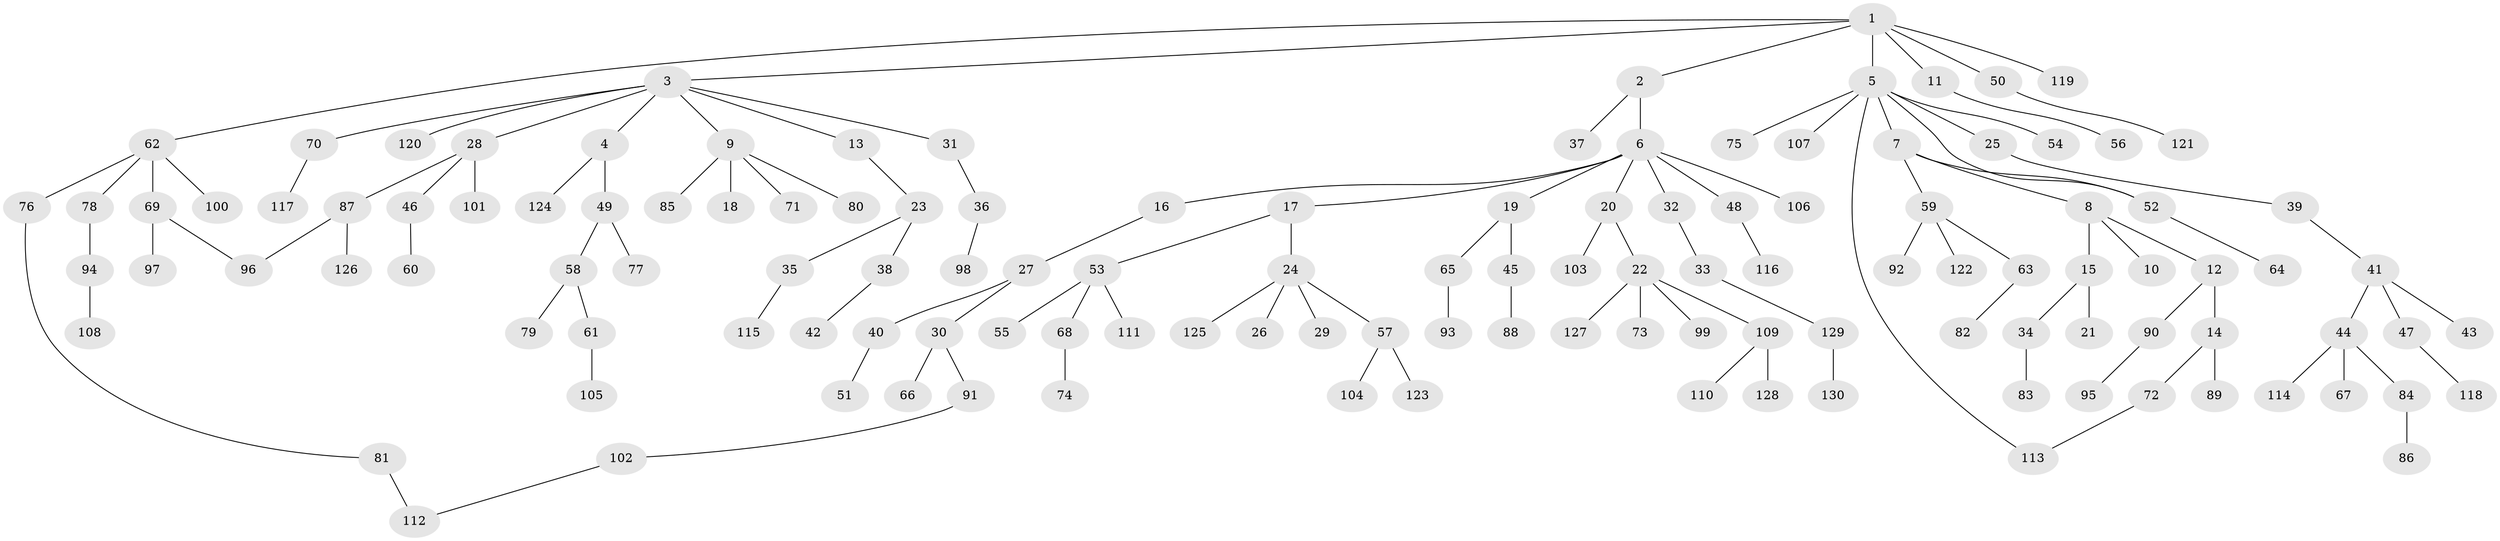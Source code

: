 // Generated by graph-tools (version 1.1) at 2025/34/03/09/25 02:34:03]
// undirected, 130 vertices, 133 edges
graph export_dot {
graph [start="1"]
  node [color=gray90,style=filled];
  1;
  2;
  3;
  4;
  5;
  6;
  7;
  8;
  9;
  10;
  11;
  12;
  13;
  14;
  15;
  16;
  17;
  18;
  19;
  20;
  21;
  22;
  23;
  24;
  25;
  26;
  27;
  28;
  29;
  30;
  31;
  32;
  33;
  34;
  35;
  36;
  37;
  38;
  39;
  40;
  41;
  42;
  43;
  44;
  45;
  46;
  47;
  48;
  49;
  50;
  51;
  52;
  53;
  54;
  55;
  56;
  57;
  58;
  59;
  60;
  61;
  62;
  63;
  64;
  65;
  66;
  67;
  68;
  69;
  70;
  71;
  72;
  73;
  74;
  75;
  76;
  77;
  78;
  79;
  80;
  81;
  82;
  83;
  84;
  85;
  86;
  87;
  88;
  89;
  90;
  91;
  92;
  93;
  94;
  95;
  96;
  97;
  98;
  99;
  100;
  101;
  102;
  103;
  104;
  105;
  106;
  107;
  108;
  109;
  110;
  111;
  112;
  113;
  114;
  115;
  116;
  117;
  118;
  119;
  120;
  121;
  122;
  123;
  124;
  125;
  126;
  127;
  128;
  129;
  130;
  1 -- 2;
  1 -- 3;
  1 -- 5;
  1 -- 11;
  1 -- 50;
  1 -- 62;
  1 -- 119;
  2 -- 6;
  2 -- 37;
  3 -- 4;
  3 -- 9;
  3 -- 13;
  3 -- 28;
  3 -- 31;
  3 -- 70;
  3 -- 120;
  4 -- 49;
  4 -- 124;
  5 -- 7;
  5 -- 25;
  5 -- 54;
  5 -- 75;
  5 -- 107;
  5 -- 113;
  5 -- 52;
  6 -- 16;
  6 -- 17;
  6 -- 19;
  6 -- 20;
  6 -- 32;
  6 -- 48;
  6 -- 106;
  7 -- 8;
  7 -- 52;
  7 -- 59;
  8 -- 10;
  8 -- 12;
  8 -- 15;
  9 -- 18;
  9 -- 71;
  9 -- 80;
  9 -- 85;
  11 -- 56;
  12 -- 14;
  12 -- 90;
  13 -- 23;
  14 -- 72;
  14 -- 89;
  15 -- 21;
  15 -- 34;
  16 -- 27;
  17 -- 24;
  17 -- 53;
  19 -- 45;
  19 -- 65;
  20 -- 22;
  20 -- 103;
  22 -- 73;
  22 -- 99;
  22 -- 109;
  22 -- 127;
  23 -- 35;
  23 -- 38;
  24 -- 26;
  24 -- 29;
  24 -- 57;
  24 -- 125;
  25 -- 39;
  27 -- 30;
  27 -- 40;
  28 -- 46;
  28 -- 87;
  28 -- 101;
  30 -- 66;
  30 -- 91;
  31 -- 36;
  32 -- 33;
  33 -- 129;
  34 -- 83;
  35 -- 115;
  36 -- 98;
  38 -- 42;
  39 -- 41;
  40 -- 51;
  41 -- 43;
  41 -- 44;
  41 -- 47;
  44 -- 67;
  44 -- 84;
  44 -- 114;
  45 -- 88;
  46 -- 60;
  47 -- 118;
  48 -- 116;
  49 -- 58;
  49 -- 77;
  50 -- 121;
  52 -- 64;
  53 -- 55;
  53 -- 68;
  53 -- 111;
  57 -- 104;
  57 -- 123;
  58 -- 61;
  58 -- 79;
  59 -- 63;
  59 -- 92;
  59 -- 122;
  61 -- 105;
  62 -- 69;
  62 -- 76;
  62 -- 78;
  62 -- 100;
  63 -- 82;
  65 -- 93;
  68 -- 74;
  69 -- 96;
  69 -- 97;
  70 -- 117;
  72 -- 113;
  76 -- 81;
  78 -- 94;
  81 -- 112;
  84 -- 86;
  87 -- 126;
  87 -- 96;
  90 -- 95;
  91 -- 102;
  94 -- 108;
  102 -- 112;
  109 -- 110;
  109 -- 128;
  129 -- 130;
}
